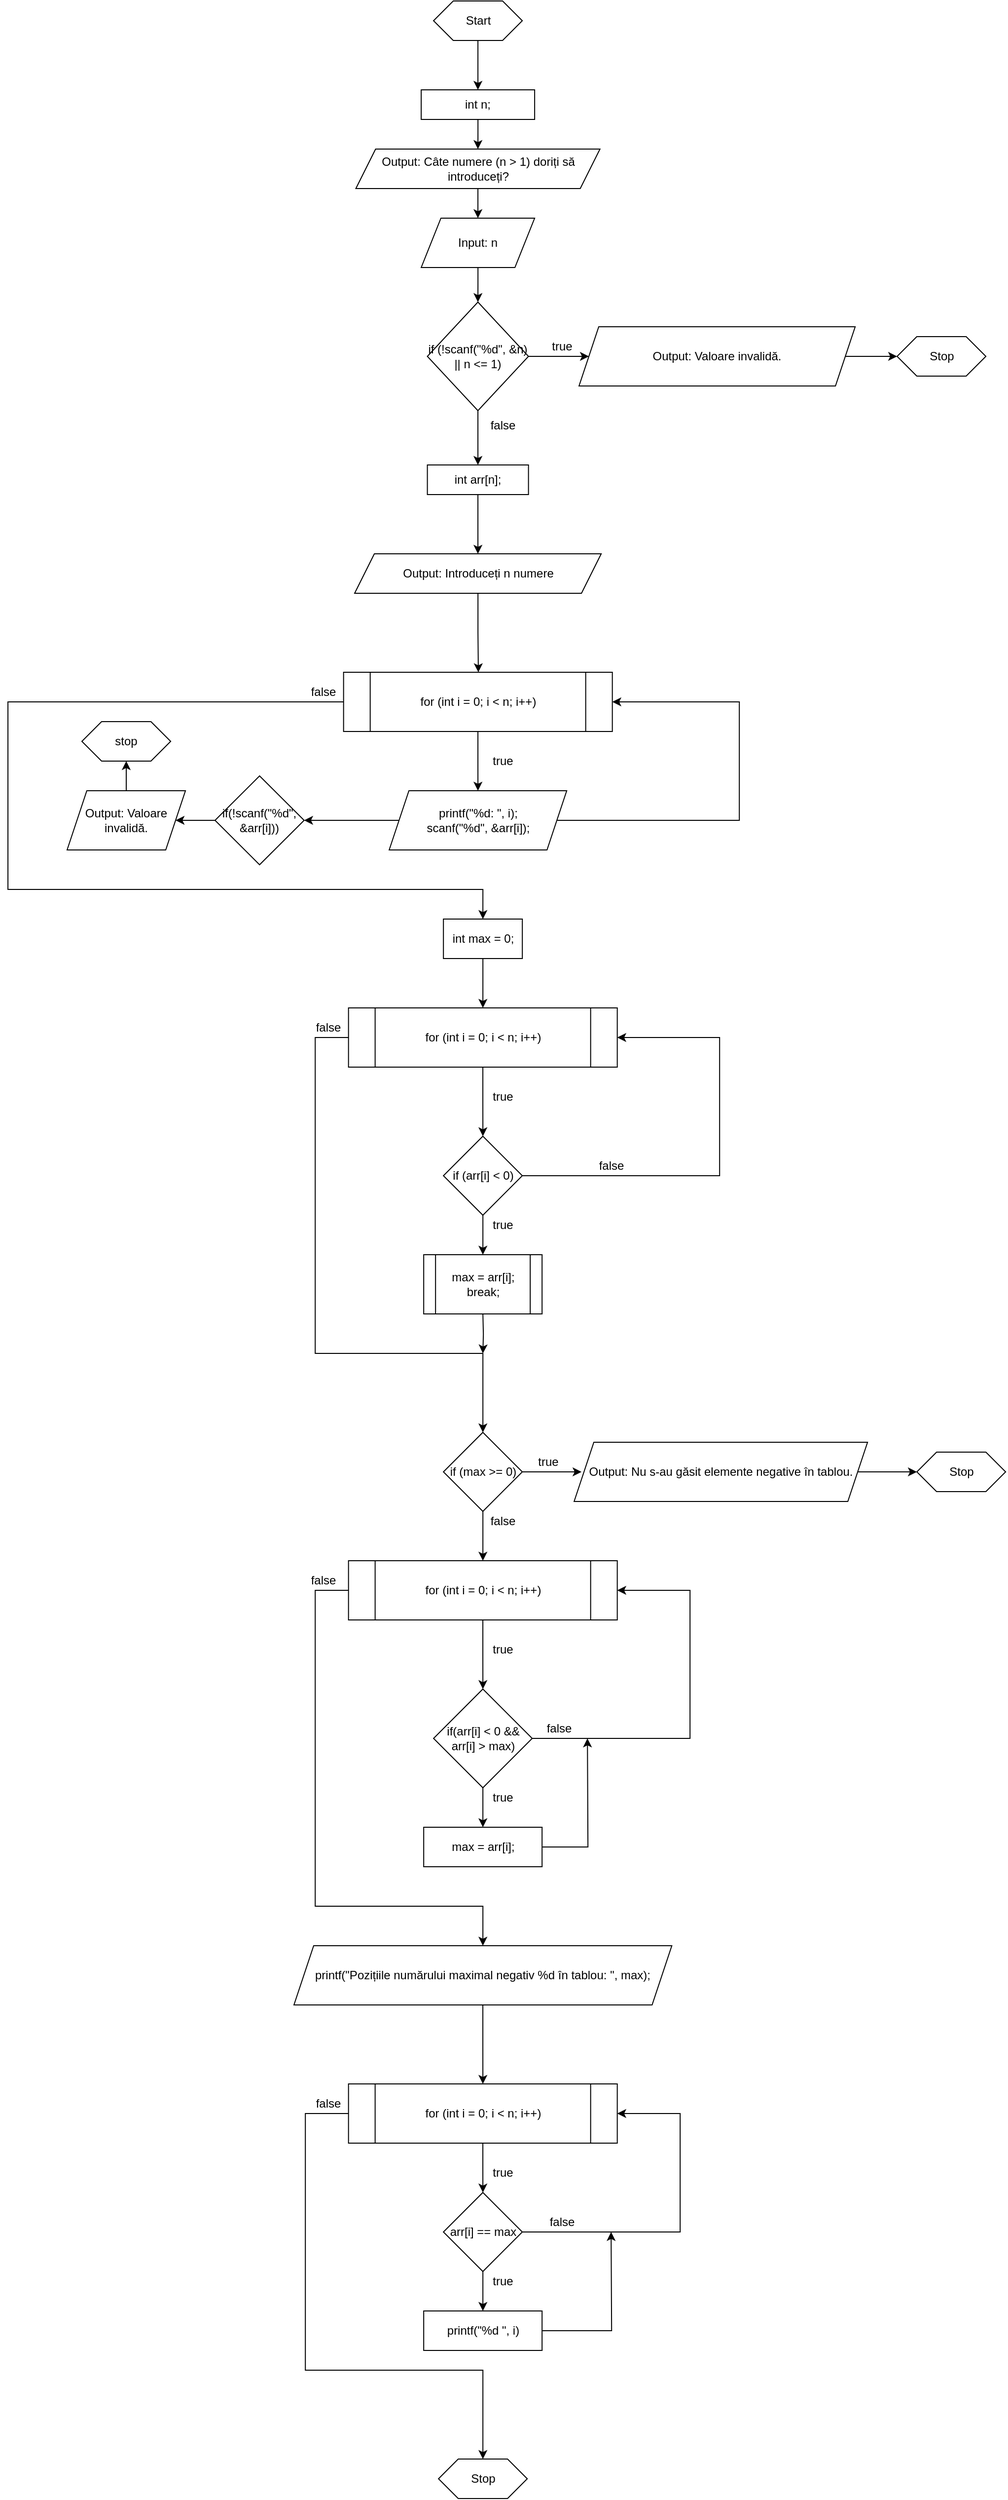 <mxfile version="15.5.9" type="device"><diagram id="XV8F7GrwxWx3rjjGlOm2" name="Page-1"><mxGraphModel dx="1657" dy="760" grid="1" gridSize="10" guides="1" tooltips="1" connect="1" arrows="1" fold="1" page="1" pageScale="1" pageWidth="850" pageHeight="1100" math="0" shadow="0"><root><mxCell id="0"/><mxCell id="1" parent="0"/><mxCell id="_vVDzcU0t7To27inCD8I-1" style="edgeStyle=orthogonalEdgeStyle;rounded=0;orthogonalLoop=1;jettySize=auto;html=1;entryX=0.5;entryY=0;entryDx=0;entryDy=0;" parent="1" source="_vVDzcU0t7To27inCD8I-2" target="_vVDzcU0t7To27inCD8I-56" edge="1"><mxGeometry relative="1" as="geometry"><mxPoint x="366.56" y="320" as="targetPoint"/></mxGeometry></mxCell><mxCell id="_vVDzcU0t7To27inCD8I-2" value="Start" style="shape=hexagon;perimeter=hexagonPerimeter2;whiteSpace=wrap;html=1;fixedSize=1;hachureGap=4;pointerEvents=0;" parent="1" vertex="1"><mxGeometry x="321.56" y="220" width="90" height="40" as="geometry"/></mxCell><mxCell id="_vVDzcU0t7To27inCD8I-3" style="edgeStyle=orthogonalEdgeStyle;rounded=0;orthogonalLoop=1;jettySize=auto;html=1;entryX=0.5;entryY=0;entryDx=0;entryDy=0;" parent="1" source="_vVDzcU0t7To27inCD8I-4" target="_vVDzcU0t7To27inCD8I-7" edge="1"><mxGeometry relative="1" as="geometry"/></mxCell><mxCell id="_vVDzcU0t7To27inCD8I-4" value="Input: n" style="shape=parallelogram;perimeter=parallelogramPerimeter;whiteSpace=wrap;html=1;fixedSize=1;hachureGap=4;pointerEvents=0;" parent="1" vertex="1"><mxGeometry x="309.06" y="440" width="115" height="50" as="geometry"/></mxCell><mxCell id="_vVDzcU0t7To27inCD8I-5" style="edgeStyle=orthogonalEdgeStyle;rounded=0;orthogonalLoop=1;jettySize=auto;html=1;entryX=0.5;entryY=0;entryDx=0;entryDy=0;" parent="1" source="_vVDzcU0t7To27inCD8I-7" target="_vVDzcU0t7To27inCD8I-14" edge="1"><mxGeometry relative="1" as="geometry"/></mxCell><mxCell id="_vVDzcU0t7To27inCD8I-6" style="edgeStyle=orthogonalEdgeStyle;rounded=0;orthogonalLoop=1;jettySize=auto;html=1;" parent="1" source="_vVDzcU0t7To27inCD8I-7" target="_vVDzcU0t7To27inCD8I-10" edge="1"><mxGeometry relative="1" as="geometry"/></mxCell><mxCell id="_vVDzcU0t7To27inCD8I-7" value="if (!scanf(&quot;%d&quot;, &amp;amp;n) || n &amp;lt;= 1)" style="rhombus;whiteSpace=wrap;html=1;hachureGap=4;pointerEvents=0;" parent="1" vertex="1"><mxGeometry x="315.31" y="525" width="102.5" height="110" as="geometry"/></mxCell><mxCell id="_vVDzcU0t7To27inCD8I-8" value="false" style="text;html=1;strokeColor=none;fillColor=none;align=center;verticalAlign=middle;whiteSpace=wrap;rounded=0;hachureGap=4;pointerEvents=0;" parent="1" vertex="1"><mxGeometry x="371.56" y="640" width="40" height="20" as="geometry"/></mxCell><mxCell id="_vVDzcU0t7To27inCD8I-9" style="edgeStyle=orthogonalEdgeStyle;rounded=0;orthogonalLoop=1;jettySize=auto;html=1;entryX=0;entryY=0.5;entryDx=0;entryDy=0;" parent="1" source="_vVDzcU0t7To27inCD8I-10" target="_vVDzcU0t7To27inCD8I-12" edge="1"><mxGeometry relative="1" as="geometry"/></mxCell><mxCell id="_vVDzcU0t7To27inCD8I-10" value="Output: Valoare invalidă." style="shape=parallelogram;perimeter=parallelogramPerimeter;whiteSpace=wrap;html=1;fixedSize=1;hachureGap=4;pointerEvents=0;" parent="1" vertex="1"><mxGeometry x="469.06" y="550" width="280" height="60" as="geometry"/></mxCell><mxCell id="_vVDzcU0t7To27inCD8I-11" value="true" style="text;html=1;strokeColor=none;fillColor=none;align=center;verticalAlign=middle;whiteSpace=wrap;rounded=0;hachureGap=4;pointerEvents=0;" parent="1" vertex="1"><mxGeometry x="431.56" y="560" width="40" height="20" as="geometry"/></mxCell><mxCell id="_vVDzcU0t7To27inCD8I-12" value="Stop" style="shape=hexagon;perimeter=hexagonPerimeter2;whiteSpace=wrap;html=1;fixedSize=1;hachureGap=4;pointerEvents=0;" parent="1" vertex="1"><mxGeometry x="791.56" y="560" width="90" height="40" as="geometry"/></mxCell><mxCell id="_vVDzcU0t7To27inCD8I-13" style="edgeStyle=orthogonalEdgeStyle;rounded=0;orthogonalLoop=1;jettySize=auto;html=1;" parent="1" source="_vVDzcU0t7To27inCD8I-14" edge="1"><mxGeometry relative="1" as="geometry"><mxPoint x="366.56" y="780" as="targetPoint"/></mxGeometry></mxCell><mxCell id="_vVDzcU0t7To27inCD8I-14" value="&lt;span style=&quot;font-size: 12px&quot;&gt;int arr[n];&lt;/span&gt;" style="rounded=0;whiteSpace=wrap;html=1;" parent="1" vertex="1"><mxGeometry x="315.31" y="690" width="102.5" height="30" as="geometry"/></mxCell><mxCell id="_vVDzcU0t7To27inCD8I-15" style="edgeStyle=orthogonalEdgeStyle;rounded=0;orthogonalLoop=1;jettySize=auto;html=1;" parent="1" source="_vVDzcU0t7To27inCD8I-17" edge="1"><mxGeometry relative="1" as="geometry"><mxPoint x="366.59" y="1020" as="targetPoint"/></mxGeometry></mxCell><mxCell id="_vVDzcU0t7To27inCD8I-16" style="edgeStyle=orthogonalEdgeStyle;rounded=0;orthogonalLoop=1;jettySize=auto;html=1;" parent="1" source="_vVDzcU0t7To27inCD8I-17" edge="1"><mxGeometry relative="1" as="geometry"><mxPoint x="371.59" y="1150" as="targetPoint"/><Array as="points"><mxPoint x="-109.97" y="930"/><mxPoint x="-109.97" y="1120"/><mxPoint x="372.03" y="1120"/></Array></mxGeometry></mxCell><mxCell id="_vVDzcU0t7To27inCD8I-17" value="&lt;span style=&quot;font-size: 12px&quot;&gt;for (int i = 0; i &amp;lt; n; i++)&lt;/span&gt;" style="shape=process;whiteSpace=wrap;html=1;backgroundOutline=1;" parent="1" vertex="1"><mxGeometry x="230.34" y="900" width="272.5" height="60" as="geometry"/></mxCell><mxCell id="_vVDzcU0t7To27inCD8I-18" style="edgeStyle=orthogonalEdgeStyle;rounded=0;orthogonalLoop=1;jettySize=auto;html=1;entryX=1;entryY=0.5;entryDx=0;entryDy=0;exitX=1;exitY=0.5;exitDx=0;exitDy=0;" parent="1" source="_vVDzcU0t7To27inCD8I-59" target="_vVDzcU0t7To27inCD8I-17" edge="1"><mxGeometry relative="1" as="geometry"><mxPoint x="531.59" y="920" as="targetPoint"/><mxPoint x="469.09" y="1050" as="sourcePoint"/><Array as="points"><mxPoint x="631.59" y="1050"/><mxPoint x="631.59" y="930"/></Array></mxGeometry></mxCell><mxCell id="_vVDzcU0t7To27inCD8I-19" value="true" style="text;html=1;strokeColor=none;fillColor=none;align=center;verticalAlign=middle;whiteSpace=wrap;rounded=0;hachureGap=4;pointerEvents=0;" parent="1" vertex="1"><mxGeometry x="371.59" y="980" width="40" height="20" as="geometry"/></mxCell><mxCell id="_vVDzcU0t7To27inCD8I-20" value="false" style="text;html=1;strokeColor=none;fillColor=none;align=center;verticalAlign=middle;whiteSpace=wrap;rounded=0;hachureGap=4;pointerEvents=0;" parent="1" vertex="1"><mxGeometry x="190.34" y="910" width="40" height="20" as="geometry"/></mxCell><mxCell id="_vVDzcU0t7To27inCD8I-21" style="edgeStyle=orthogonalEdgeStyle;rounded=0;orthogonalLoop=1;jettySize=auto;html=1;" parent="1" source="_vVDzcU0t7To27inCD8I-22" edge="1"><mxGeometry relative="1" as="geometry"><mxPoint x="371.59" y="1240" as="targetPoint"/></mxGeometry></mxCell><mxCell id="_vVDzcU0t7To27inCD8I-22" value="int max = 0;" style="rounded=0;whiteSpace=wrap;html=1;" parent="1" vertex="1"><mxGeometry x="331.59" y="1150" width="80" height="40" as="geometry"/></mxCell><mxCell id="_vVDzcU0t7To27inCD8I-23" value="" style="edgeStyle=orthogonalEdgeStyle;rounded=0;orthogonalLoop=1;jettySize=auto;html=1;" parent="1" source="_vVDzcU0t7To27inCD8I-25" target="_vVDzcU0t7To27inCD8I-28" edge="1"><mxGeometry relative="1" as="geometry"/></mxCell><mxCell id="_vVDzcU0t7To27inCD8I-24" style="edgeStyle=orthogonalEdgeStyle;rounded=0;orthogonalLoop=1;jettySize=auto;html=1;" parent="1" source="_vVDzcU0t7To27inCD8I-25" edge="1"><mxGeometry relative="1" as="geometry"><mxPoint x="371.59" y="1670" as="targetPoint"/><Array as="points"><mxPoint x="201.59" y="1270"/><mxPoint x="201.59" y="1590"/><mxPoint x="371.59" y="1590"/><mxPoint x="371.59" y="1660"/></Array></mxGeometry></mxCell><mxCell id="_vVDzcU0t7To27inCD8I-25" value="&lt;span style=&quot;font-size: 12px&quot;&gt;for (int i = 0; i &amp;lt; n; i++)&lt;/span&gt;" style="shape=process;whiteSpace=wrap;html=1;backgroundOutline=1;" parent="1" vertex="1"><mxGeometry x="235.34" y="1240" width="272.5" height="60" as="geometry"/></mxCell><mxCell id="_vVDzcU0t7To27inCD8I-26" value="" style="edgeStyle=orthogonalEdgeStyle;rounded=0;orthogonalLoop=1;jettySize=auto;html=1;" parent="1" source="_vVDzcU0t7To27inCD8I-28" edge="1"><mxGeometry relative="1" as="geometry"><mxPoint x="371.59" y="1490" as="targetPoint"/></mxGeometry></mxCell><mxCell id="_vVDzcU0t7To27inCD8I-27" style="edgeStyle=orthogonalEdgeStyle;rounded=0;orthogonalLoop=1;jettySize=auto;html=1;entryX=1;entryY=0.5;entryDx=0;entryDy=0;" parent="1" source="_vVDzcU0t7To27inCD8I-28" target="_vVDzcU0t7To27inCD8I-25" edge="1"><mxGeometry relative="1" as="geometry"><mxPoint x="591.59" y="1260" as="targetPoint"/><Array as="points"><mxPoint x="611.59" y="1410"/><mxPoint x="611.59" y="1270"/></Array></mxGeometry></mxCell><mxCell id="_vVDzcU0t7To27inCD8I-28" value="&lt;span style=&quot;font-size: 12px&quot;&gt;if (arr[i] &amp;lt; 0)&lt;/span&gt;" style="rhombus;whiteSpace=wrap;html=1;" parent="1" vertex="1"><mxGeometry x="331.59" y="1370" width="80" height="80" as="geometry"/></mxCell><mxCell id="_vVDzcU0t7To27inCD8I-29" style="edgeStyle=orthogonalEdgeStyle;rounded=0;orthogonalLoop=1;jettySize=auto;html=1;" parent="1" edge="1"><mxGeometry relative="1" as="geometry"><mxPoint x="371.59" y="1590" as="targetPoint"/><mxPoint x="371.59" y="1550" as="sourcePoint"/></mxGeometry></mxCell><mxCell id="_vVDzcU0t7To27inCD8I-30" value="true" style="text;html=1;strokeColor=none;fillColor=none;align=center;verticalAlign=middle;whiteSpace=wrap;rounded=0;hachureGap=4;pointerEvents=0;" parent="1" vertex="1"><mxGeometry x="371.59" y="1450" width="40" height="20" as="geometry"/></mxCell><mxCell id="_vVDzcU0t7To27inCD8I-31" value="true" style="text;html=1;strokeColor=none;fillColor=none;align=center;verticalAlign=middle;whiteSpace=wrap;rounded=0;hachureGap=4;pointerEvents=0;" parent="1" vertex="1"><mxGeometry x="371.59" y="1320" width="40" height="20" as="geometry"/></mxCell><mxCell id="_vVDzcU0t7To27inCD8I-32" value="false" style="text;html=1;strokeColor=none;fillColor=none;align=center;verticalAlign=middle;whiteSpace=wrap;rounded=0;hachureGap=4;pointerEvents=0;" parent="1" vertex="1"><mxGeometry x="195.34" y="1250" width="40" height="20" as="geometry"/></mxCell><mxCell id="_vVDzcU0t7To27inCD8I-33" value="false" style="text;html=1;strokeColor=none;fillColor=none;align=center;verticalAlign=middle;whiteSpace=wrap;rounded=0;hachureGap=4;pointerEvents=0;" parent="1" vertex="1"><mxGeometry x="481.59" y="1390" width="40" height="20" as="geometry"/></mxCell><mxCell id="_vVDzcU0t7To27inCD8I-34" style="edgeStyle=orthogonalEdgeStyle;rounded=0;orthogonalLoop=1;jettySize=auto;html=1;" parent="1" source="_vVDzcU0t7To27inCD8I-36" edge="1"><mxGeometry relative="1" as="geometry"><mxPoint x="471.59" y="1710" as="targetPoint"/></mxGeometry></mxCell><mxCell id="_vVDzcU0t7To27inCD8I-35" style="edgeStyle=orthogonalEdgeStyle;rounded=0;orthogonalLoop=1;jettySize=auto;html=1;" parent="1" source="_vVDzcU0t7To27inCD8I-36" edge="1"><mxGeometry relative="1" as="geometry"><mxPoint x="371.59" y="1800" as="targetPoint"/></mxGeometry></mxCell><mxCell id="_vVDzcU0t7To27inCD8I-36" value="&lt;span style=&quot;font-size: 12px&quot;&gt;if (max &amp;gt;= 0)&lt;/span&gt;" style="rhombus;whiteSpace=wrap;html=1;" parent="1" vertex="1"><mxGeometry x="331.59" y="1670" width="80" height="80" as="geometry"/></mxCell><mxCell id="_vVDzcU0t7To27inCD8I-37" style="edgeStyle=orthogonalEdgeStyle;rounded=0;orthogonalLoop=1;jettySize=auto;html=1;entryX=0;entryY=0.5;entryDx=0;entryDy=0;" parent="1" source="_vVDzcU0t7To27inCD8I-38" target="_vVDzcU0t7To27inCD8I-39" edge="1"><mxGeometry relative="1" as="geometry"/></mxCell><mxCell id="_vVDzcU0t7To27inCD8I-38" value="Output: Nu s-au găsit elemente negative în tablou." style="shape=parallelogram;perimeter=parallelogramPerimeter;whiteSpace=wrap;html=1;fixedSize=1;hachureGap=4;pointerEvents=0;" parent="1" vertex="1"><mxGeometry x="464.09" y="1680" width="297.5" height="60" as="geometry"/></mxCell><mxCell id="_vVDzcU0t7To27inCD8I-39" value="Stop" style="shape=hexagon;perimeter=hexagonPerimeter2;whiteSpace=wrap;html=1;fixedSize=1;hachureGap=4;pointerEvents=0;" parent="1" vertex="1"><mxGeometry x="811.59" y="1690" width="90" height="40" as="geometry"/></mxCell><mxCell id="_vVDzcU0t7To27inCD8I-40" value="true" style="text;html=1;strokeColor=none;fillColor=none;align=center;verticalAlign=middle;whiteSpace=wrap;rounded=0;hachureGap=4;pointerEvents=0;" parent="1" vertex="1"><mxGeometry x="417.84" y="1690" width="40" height="20" as="geometry"/></mxCell><mxCell id="_vVDzcU0t7To27inCD8I-41" value="&lt;span&gt;max = arr[i];&lt;/span&gt;&lt;br&gt;&lt;span&gt;break;&lt;/span&gt;" style="shape=process;whiteSpace=wrap;html=1;backgroundOutline=1;" parent="1" vertex="1"><mxGeometry x="311.59" y="1490" width="120" height="60" as="geometry"/></mxCell><mxCell id="_vVDzcU0t7To27inCD8I-42" value="false" style="text;html=1;strokeColor=none;fillColor=none;align=center;verticalAlign=middle;whiteSpace=wrap;rounded=0;hachureGap=4;pointerEvents=0;" parent="1" vertex="1"><mxGeometry x="371.59" y="1750" width="40" height="20" as="geometry"/></mxCell><mxCell id="_vVDzcU0t7To27inCD8I-43" value="" style="edgeStyle=orthogonalEdgeStyle;rounded=0;orthogonalLoop=1;jettySize=auto;html=1;" parent="1" source="_vVDzcU0t7To27inCD8I-45" target="_vVDzcU0t7To27inCD8I-48" edge="1"><mxGeometry relative="1" as="geometry"/></mxCell><mxCell id="_vVDzcU0t7To27inCD8I-44" style="edgeStyle=orthogonalEdgeStyle;rounded=0;orthogonalLoop=1;jettySize=auto;html=1;" parent="1" source="_vVDzcU0t7To27inCD8I-45" edge="1"><mxGeometry relative="1" as="geometry"><mxPoint x="371.59" y="2190" as="targetPoint"/><Array as="points"><mxPoint x="201.59" y="1830"/><mxPoint x="201.59" y="2150"/><mxPoint x="371.59" y="2150"/><mxPoint x="371.59" y="2170"/></Array></mxGeometry></mxCell><mxCell id="_vVDzcU0t7To27inCD8I-45" value="&lt;span style=&quot;font-size: 12px&quot;&gt;for (int i = 0; i &amp;lt; n; i++)&lt;/span&gt;" style="shape=process;whiteSpace=wrap;html=1;backgroundOutline=1;" parent="1" vertex="1"><mxGeometry x="235.34" y="1800" width="272.5" height="60" as="geometry"/></mxCell><mxCell id="_vVDzcU0t7To27inCD8I-46" style="edgeStyle=orthogonalEdgeStyle;rounded=0;orthogonalLoop=1;jettySize=auto;html=1;entryX=1;entryY=0.5;entryDx=0;entryDy=0;" parent="1" source="_vVDzcU0t7To27inCD8I-48" target="_vVDzcU0t7To27inCD8I-45" edge="1"><mxGeometry relative="1" as="geometry"><mxPoint x="531.59" y="1840" as="targetPoint"/><Array as="points"><mxPoint x="581.59" y="1980"/><mxPoint x="581.59" y="1830"/></Array></mxGeometry></mxCell><mxCell id="_vVDzcU0t7To27inCD8I-47" value="" style="edgeStyle=orthogonalEdgeStyle;rounded=0;orthogonalLoop=1;jettySize=auto;html=1;" parent="1" source="_vVDzcU0t7To27inCD8I-48" target="_vVDzcU0t7To27inCD8I-52" edge="1"><mxGeometry relative="1" as="geometry"/></mxCell><mxCell id="_vVDzcU0t7To27inCD8I-48" value="&lt;span style=&quot;font-size: 12px&quot;&gt;if(arr[i] &amp;lt; 0 &amp;amp;&amp;amp; arr[i] &amp;gt; max)&lt;/span&gt;" style="rhombus;whiteSpace=wrap;html=1;" parent="1" vertex="1"><mxGeometry x="321.59" y="1930" width="100" height="100" as="geometry"/></mxCell><mxCell id="_vVDzcU0t7To27inCD8I-49" value="true" style="text;html=1;strokeColor=none;fillColor=none;align=center;verticalAlign=middle;whiteSpace=wrap;rounded=0;hachureGap=4;pointerEvents=0;" parent="1" vertex="1"><mxGeometry x="371.59" y="2030" width="40" height="20" as="geometry"/></mxCell><mxCell id="_vVDzcU0t7To27inCD8I-50" value="false" style="text;html=1;strokeColor=none;fillColor=none;align=center;verticalAlign=middle;whiteSpace=wrap;rounded=0;hachureGap=4;pointerEvents=0;" parent="1" vertex="1"><mxGeometry x="429.09" y="1960" width="40" height="20" as="geometry"/></mxCell><mxCell id="_vVDzcU0t7To27inCD8I-51" style="edgeStyle=orthogonalEdgeStyle;rounded=0;orthogonalLoop=1;jettySize=auto;html=1;" parent="1" source="_vVDzcU0t7To27inCD8I-52" edge="1"><mxGeometry relative="1" as="geometry"><mxPoint x="477.59" y="1980" as="targetPoint"/></mxGeometry></mxCell><mxCell id="_vVDzcU0t7To27inCD8I-52" value="&lt;span style=&quot;font-size: 12px&quot;&gt;max = arr[i];&lt;/span&gt;" style="whiteSpace=wrap;html=1;" parent="1" vertex="1"><mxGeometry x="311.59" y="2070" width="120" height="40" as="geometry"/></mxCell><mxCell id="_vVDzcU0t7To27inCD8I-53" value="true" style="text;html=1;strokeColor=none;fillColor=none;align=center;verticalAlign=middle;whiteSpace=wrap;rounded=0;hachureGap=4;pointerEvents=0;" parent="1" vertex="1"><mxGeometry x="371.59" y="1880" width="40" height="20" as="geometry"/></mxCell><mxCell id="_vVDzcU0t7To27inCD8I-54" value="false" style="text;html=1;strokeColor=none;fillColor=none;align=center;verticalAlign=middle;whiteSpace=wrap;rounded=0;hachureGap=4;pointerEvents=0;" parent="1" vertex="1"><mxGeometry x="190.34" y="1810" width="40" height="20" as="geometry"/></mxCell><mxCell id="_vVDzcU0t7To27inCD8I-55" style="edgeStyle=orthogonalEdgeStyle;rounded=0;orthogonalLoop=1;jettySize=auto;html=1;entryX=0.5;entryY=0;entryDx=0;entryDy=0;" parent="1" source="_vVDzcU0t7To27inCD8I-56" target="_vVDzcU0t7To27inCD8I-58" edge="1"><mxGeometry relative="1" as="geometry"/></mxCell><mxCell id="_vVDzcU0t7To27inCD8I-56" value="int n;" style="rounded=0;whiteSpace=wrap;html=1;" parent="1" vertex="1"><mxGeometry x="309.06" y="310" width="115" height="30" as="geometry"/></mxCell><mxCell id="_vVDzcU0t7To27inCD8I-57" style="edgeStyle=orthogonalEdgeStyle;rounded=0;orthogonalLoop=1;jettySize=auto;html=1;entryX=0.5;entryY=0;entryDx=0;entryDy=0;" parent="1" source="_vVDzcU0t7To27inCD8I-58" target="_vVDzcU0t7To27inCD8I-4" edge="1"><mxGeometry relative="1" as="geometry"/></mxCell><mxCell id="_vVDzcU0t7To27inCD8I-58" value="Output:&amp;nbsp;Câte numere (n &amp;gt; 1) doriți să introduceți?" style="shape=parallelogram;perimeter=parallelogramPerimeter;whiteSpace=wrap;html=1;fixedSize=1;" parent="1" vertex="1"><mxGeometry x="242.81" y="370" width="247.5" height="40" as="geometry"/></mxCell><mxCell id="_vVDzcU0t7To27inCD8I-76" value="" style="edgeStyle=orthogonalEdgeStyle;rounded=0;orthogonalLoop=1;jettySize=auto;html=1;" parent="1" source="_vVDzcU0t7To27inCD8I-59" target="_vVDzcU0t7To27inCD8I-75" edge="1"><mxGeometry relative="1" as="geometry"/></mxCell><mxCell id="_vVDzcU0t7To27inCD8I-59" value="&lt;span&gt;printf(&quot;%d: &quot;, i);&lt;/span&gt;&lt;br&gt;&lt;span&gt;scanf(&quot;%d&quot;, &amp;amp;arr[i]);&lt;/span&gt;" style="shape=parallelogram;perimeter=parallelogramPerimeter;whiteSpace=wrap;html=1;fixedSize=1;" parent="1" vertex="1"><mxGeometry x="276.59" y="1020" width="180" height="60" as="geometry"/></mxCell><mxCell id="_vVDzcU0t7To27inCD8I-60" style="edgeStyle=orthogonalEdgeStyle;rounded=0;orthogonalLoop=1;jettySize=auto;html=1;" parent="1" source="_vVDzcU0t7To27inCD8I-61" edge="1"><mxGeometry relative="1" as="geometry"><mxPoint x="371.59" y="2330" as="targetPoint"/></mxGeometry></mxCell><mxCell id="_vVDzcU0t7To27inCD8I-61" value="printf(&quot;Pozițiile numărului maximal negativ %d în tablou: &quot;, max);" style="shape=parallelogram;perimeter=parallelogramPerimeter;whiteSpace=wrap;html=1;fixedSize=1;" parent="1" vertex="1"><mxGeometry x="180.03" y="2190" width="383.12" height="60" as="geometry"/></mxCell><mxCell id="_vVDzcU0t7To27inCD8I-62" value="" style="edgeStyle=orthogonalEdgeStyle;rounded=0;orthogonalLoop=1;jettySize=auto;html=1;" parent="1" source="_vVDzcU0t7To27inCD8I-64" target="_vVDzcU0t7To27inCD8I-67" edge="1"><mxGeometry relative="1" as="geometry"/></mxCell><mxCell id="_vVDzcU0t7To27inCD8I-63" style="edgeStyle=orthogonalEdgeStyle;rounded=0;orthogonalLoop=1;jettySize=auto;html=1;" parent="1" source="_vVDzcU0t7To27inCD8I-64" edge="1"><mxGeometry relative="1" as="geometry"><mxPoint x="371.59" y="2710" as="targetPoint"/><Array as="points"><mxPoint x="191.59" y="2360"/><mxPoint x="191.59" y="2620"/><mxPoint x="371.59" y="2620"/></Array></mxGeometry></mxCell><mxCell id="_vVDzcU0t7To27inCD8I-64" value="&lt;span style=&quot;font-size: 12px&quot;&gt;for (int i = 0; i &amp;lt; n; i++)&lt;/span&gt;" style="shape=process;whiteSpace=wrap;html=1;backgroundOutline=1;" parent="1" vertex="1"><mxGeometry x="235.34" y="2330" width="272.5" height="60" as="geometry"/></mxCell><mxCell id="_vVDzcU0t7To27inCD8I-65" value="" style="edgeStyle=orthogonalEdgeStyle;rounded=0;orthogonalLoop=1;jettySize=auto;html=1;" parent="1" source="_vVDzcU0t7To27inCD8I-67" target="_vVDzcU0t7To27inCD8I-69" edge="1"><mxGeometry relative="1" as="geometry"/></mxCell><mxCell id="_vVDzcU0t7To27inCD8I-66" style="edgeStyle=orthogonalEdgeStyle;rounded=0;orthogonalLoop=1;jettySize=auto;html=1;entryX=1;entryY=0.5;entryDx=0;entryDy=0;" parent="1" source="_vVDzcU0t7To27inCD8I-67" target="_vVDzcU0t7To27inCD8I-64" edge="1"><mxGeometry relative="1" as="geometry"><mxPoint x="531.59" y="2350" as="targetPoint"/><Array as="points"><mxPoint x="571.59" y="2480"/><mxPoint x="571.59" y="2360"/></Array></mxGeometry></mxCell><mxCell id="_vVDzcU0t7To27inCD8I-67" value="&lt;span style=&quot;font-size: 12px&quot;&gt;arr[i] == max&lt;/span&gt;" style="rhombus;whiteSpace=wrap;html=1;" parent="1" vertex="1"><mxGeometry x="331.59" y="2440" width="80" height="80" as="geometry"/></mxCell><mxCell id="_vVDzcU0t7To27inCD8I-68" style="edgeStyle=orthogonalEdgeStyle;rounded=0;orthogonalLoop=1;jettySize=auto;html=1;" parent="1" source="_vVDzcU0t7To27inCD8I-69" edge="1"><mxGeometry relative="1" as="geometry"><mxPoint x="501.59" y="2480" as="targetPoint"/></mxGeometry></mxCell><mxCell id="_vVDzcU0t7To27inCD8I-69" value="&lt;span style=&quot;font-size: 12px&quot;&gt;printf(&quot;%d &quot;, i)&lt;/span&gt;" style="whiteSpace=wrap;html=1;" parent="1" vertex="1"><mxGeometry x="311.59" y="2560" width="120" height="40" as="geometry"/></mxCell><mxCell id="_vVDzcU0t7To27inCD8I-70" value="true" style="text;html=1;strokeColor=none;fillColor=none;align=center;verticalAlign=middle;whiteSpace=wrap;rounded=0;hachureGap=4;pointerEvents=0;" parent="1" vertex="1"><mxGeometry x="371.59" y="2410" width="40" height="20" as="geometry"/></mxCell><mxCell id="_vVDzcU0t7To27inCD8I-71" value="true" style="text;html=1;strokeColor=none;fillColor=none;align=center;verticalAlign=middle;whiteSpace=wrap;rounded=0;hachureGap=4;pointerEvents=0;" parent="1" vertex="1"><mxGeometry x="371.59" y="2520" width="40" height="20" as="geometry"/></mxCell><mxCell id="_vVDzcU0t7To27inCD8I-72" value="false" style="text;html=1;strokeColor=none;fillColor=none;align=center;verticalAlign=middle;whiteSpace=wrap;rounded=0;hachureGap=4;pointerEvents=0;" parent="1" vertex="1"><mxGeometry x="431.59" y="2460" width="40" height="20" as="geometry"/></mxCell><mxCell id="_vVDzcU0t7To27inCD8I-73" value="false" style="text;html=1;strokeColor=none;fillColor=none;align=center;verticalAlign=middle;whiteSpace=wrap;rounded=0;hachureGap=4;pointerEvents=0;" parent="1" vertex="1"><mxGeometry x="195.34" y="2340" width="40" height="20" as="geometry"/></mxCell><mxCell id="_vVDzcU0t7To27inCD8I-74" value="Stop" style="shape=hexagon;perimeter=hexagonPerimeter2;whiteSpace=wrap;html=1;fixedSize=1;hachureGap=4;pointerEvents=0;" parent="1" vertex="1"><mxGeometry x="326.59" y="2710" width="90" height="40" as="geometry"/></mxCell><mxCell id="_vVDzcU0t7To27inCD8I-78" value="" style="edgeStyle=orthogonalEdgeStyle;rounded=0;orthogonalLoop=1;jettySize=auto;html=1;" parent="1" source="_vVDzcU0t7To27inCD8I-75" target="_vVDzcU0t7To27inCD8I-77" edge="1"><mxGeometry relative="1" as="geometry"/></mxCell><mxCell id="_vVDzcU0t7To27inCD8I-75" value="&lt;span style=&quot;font-size: 12px&quot;&gt;if(!scanf(&quot;%d&quot;, &amp;amp;arr[i]))&lt;/span&gt;" style="rhombus;whiteSpace=wrap;html=1;" parent="1" vertex="1"><mxGeometry x="100.03" y="1005" width="90.31" height="90" as="geometry"/></mxCell><mxCell id="_vVDzcU0t7To27inCD8I-80" value="" style="edgeStyle=orthogonalEdgeStyle;rounded=0;orthogonalLoop=1;jettySize=auto;html=1;" parent="1" source="_vVDzcU0t7To27inCD8I-77" target="_vVDzcU0t7To27inCD8I-79" edge="1"><mxGeometry relative="1" as="geometry"/></mxCell><mxCell id="_vVDzcU0t7To27inCD8I-77" value="&lt;span&gt;Output: Valoare invalidă.&lt;/span&gt;" style="shape=parallelogram;perimeter=parallelogramPerimeter;whiteSpace=wrap;html=1;fixedSize=1;" parent="1" vertex="1"><mxGeometry x="-49.975" y="1020" width="120" height="60" as="geometry"/></mxCell><mxCell id="_vVDzcU0t7To27inCD8I-79" value="stop" style="shape=hexagon;perimeter=hexagonPerimeter2;whiteSpace=wrap;html=1;fixedSize=1;" parent="1" vertex="1"><mxGeometry x="-34.98" y="950" width="90.01" height="40" as="geometry"/></mxCell><mxCell id="x6XihV8ofk_WI46erR_8-3" style="edgeStyle=orthogonalEdgeStyle;rounded=0;orthogonalLoop=1;jettySize=auto;html=1;" edge="1" parent="1" source="x6XihV8ofk_WI46erR_8-1"><mxGeometry relative="1" as="geometry"><mxPoint x="367" y="900" as="targetPoint"/></mxGeometry></mxCell><mxCell id="x6XihV8ofk_WI46erR_8-1" value="&lt;span&gt;Output:&amp;nbsp;Introduceți n numere&lt;/span&gt;" style="shape=parallelogram;perimeter=parallelogramPerimeter;whiteSpace=wrap;html=1;fixedSize=1;" vertex="1" parent="1"><mxGeometry x="241.56" y="780" width="250" height="40" as="geometry"/></mxCell></root></mxGraphModel></diagram></mxfile>